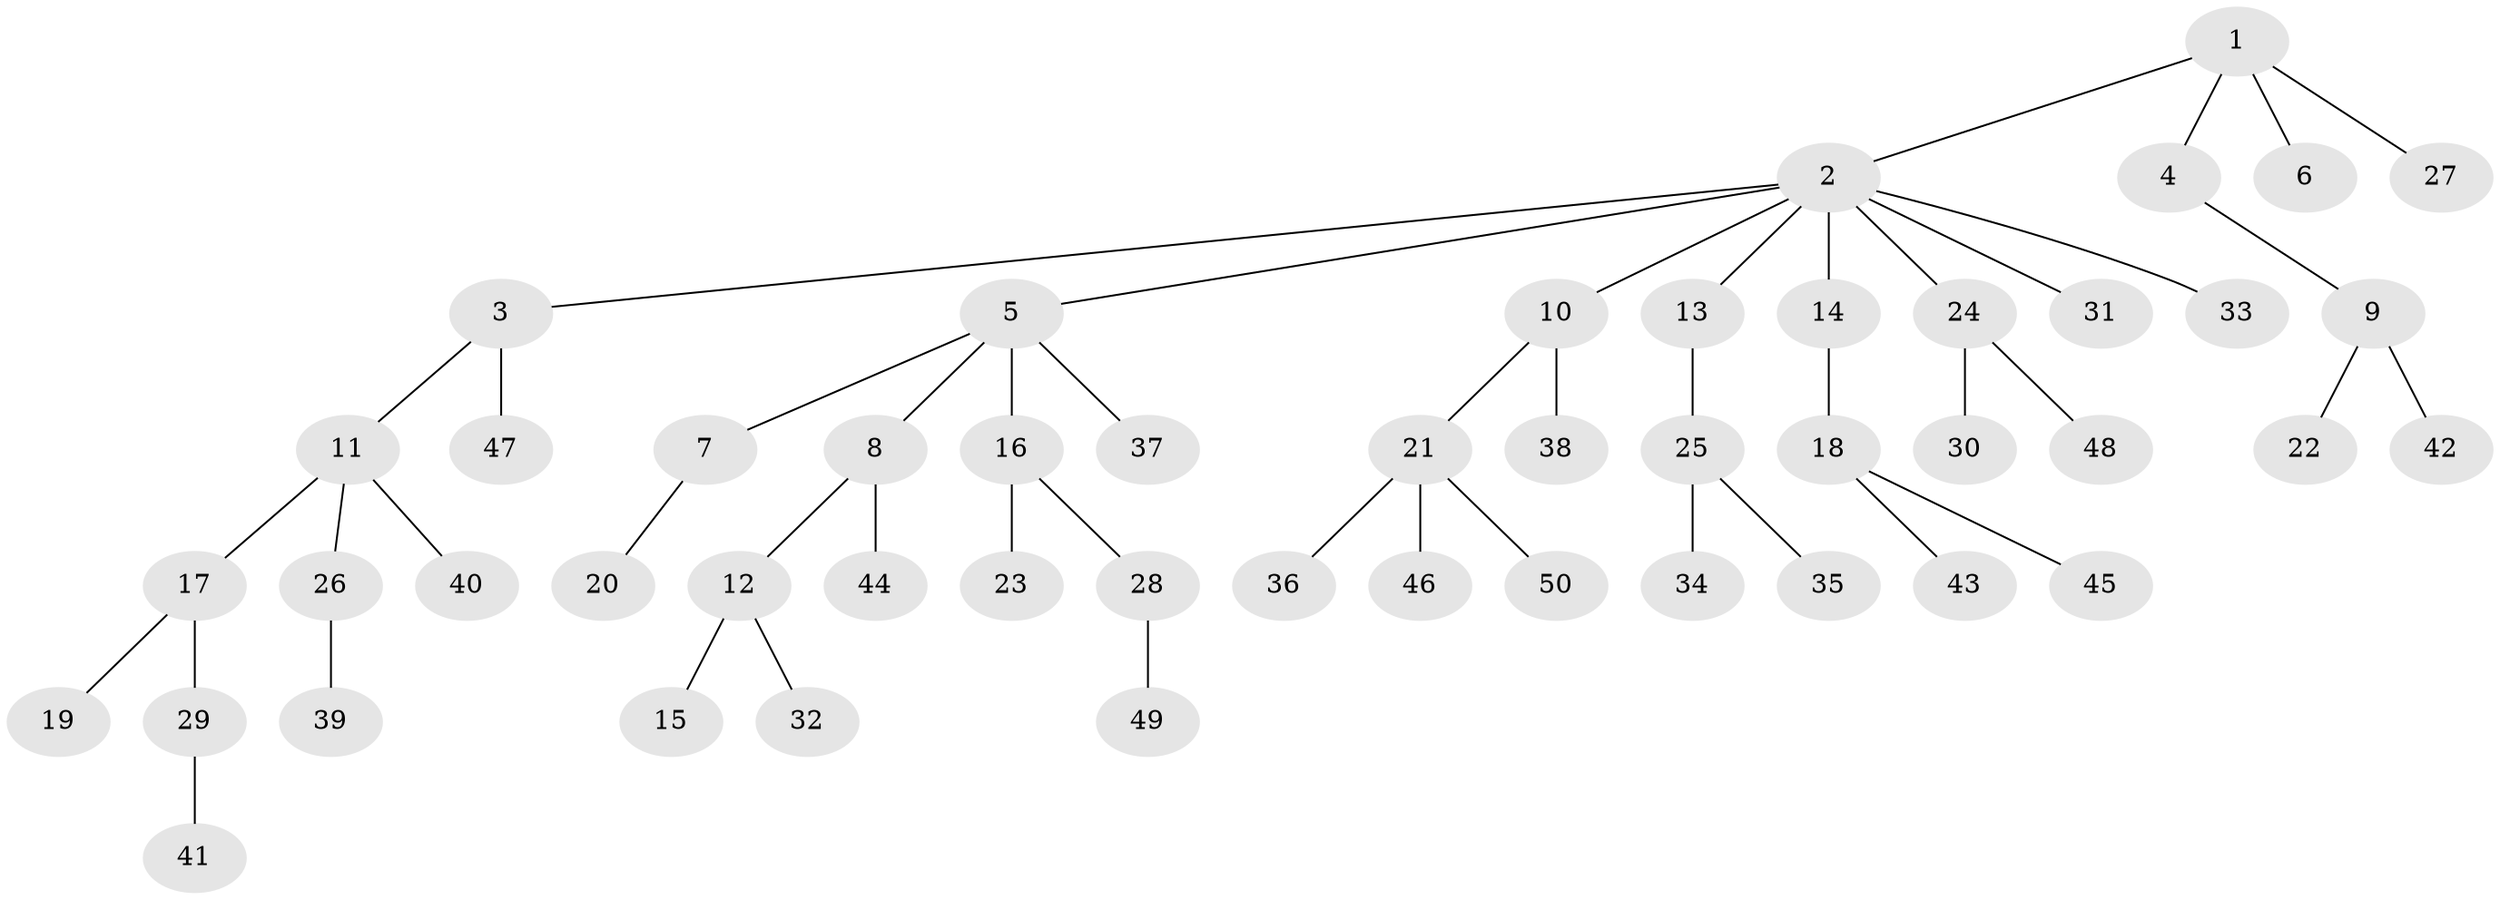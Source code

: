 // coarse degree distribution, {3: 0.15151515151515152, 10: 0.030303030303030304, 2: 0.2727272727272727, 4: 0.030303030303030304, 1: 0.5151515151515151}
// Generated by graph-tools (version 1.1) at 2025/52/02/27/25 19:52:10]
// undirected, 50 vertices, 49 edges
graph export_dot {
graph [start="1"]
  node [color=gray90,style=filled];
  1;
  2;
  3;
  4;
  5;
  6;
  7;
  8;
  9;
  10;
  11;
  12;
  13;
  14;
  15;
  16;
  17;
  18;
  19;
  20;
  21;
  22;
  23;
  24;
  25;
  26;
  27;
  28;
  29;
  30;
  31;
  32;
  33;
  34;
  35;
  36;
  37;
  38;
  39;
  40;
  41;
  42;
  43;
  44;
  45;
  46;
  47;
  48;
  49;
  50;
  1 -- 2;
  1 -- 4;
  1 -- 6;
  1 -- 27;
  2 -- 3;
  2 -- 5;
  2 -- 10;
  2 -- 13;
  2 -- 14;
  2 -- 24;
  2 -- 31;
  2 -- 33;
  3 -- 11;
  3 -- 47;
  4 -- 9;
  5 -- 7;
  5 -- 8;
  5 -- 16;
  5 -- 37;
  7 -- 20;
  8 -- 12;
  8 -- 44;
  9 -- 22;
  9 -- 42;
  10 -- 21;
  10 -- 38;
  11 -- 17;
  11 -- 26;
  11 -- 40;
  12 -- 15;
  12 -- 32;
  13 -- 25;
  14 -- 18;
  16 -- 23;
  16 -- 28;
  17 -- 19;
  17 -- 29;
  18 -- 43;
  18 -- 45;
  21 -- 36;
  21 -- 46;
  21 -- 50;
  24 -- 30;
  24 -- 48;
  25 -- 34;
  25 -- 35;
  26 -- 39;
  28 -- 49;
  29 -- 41;
}
